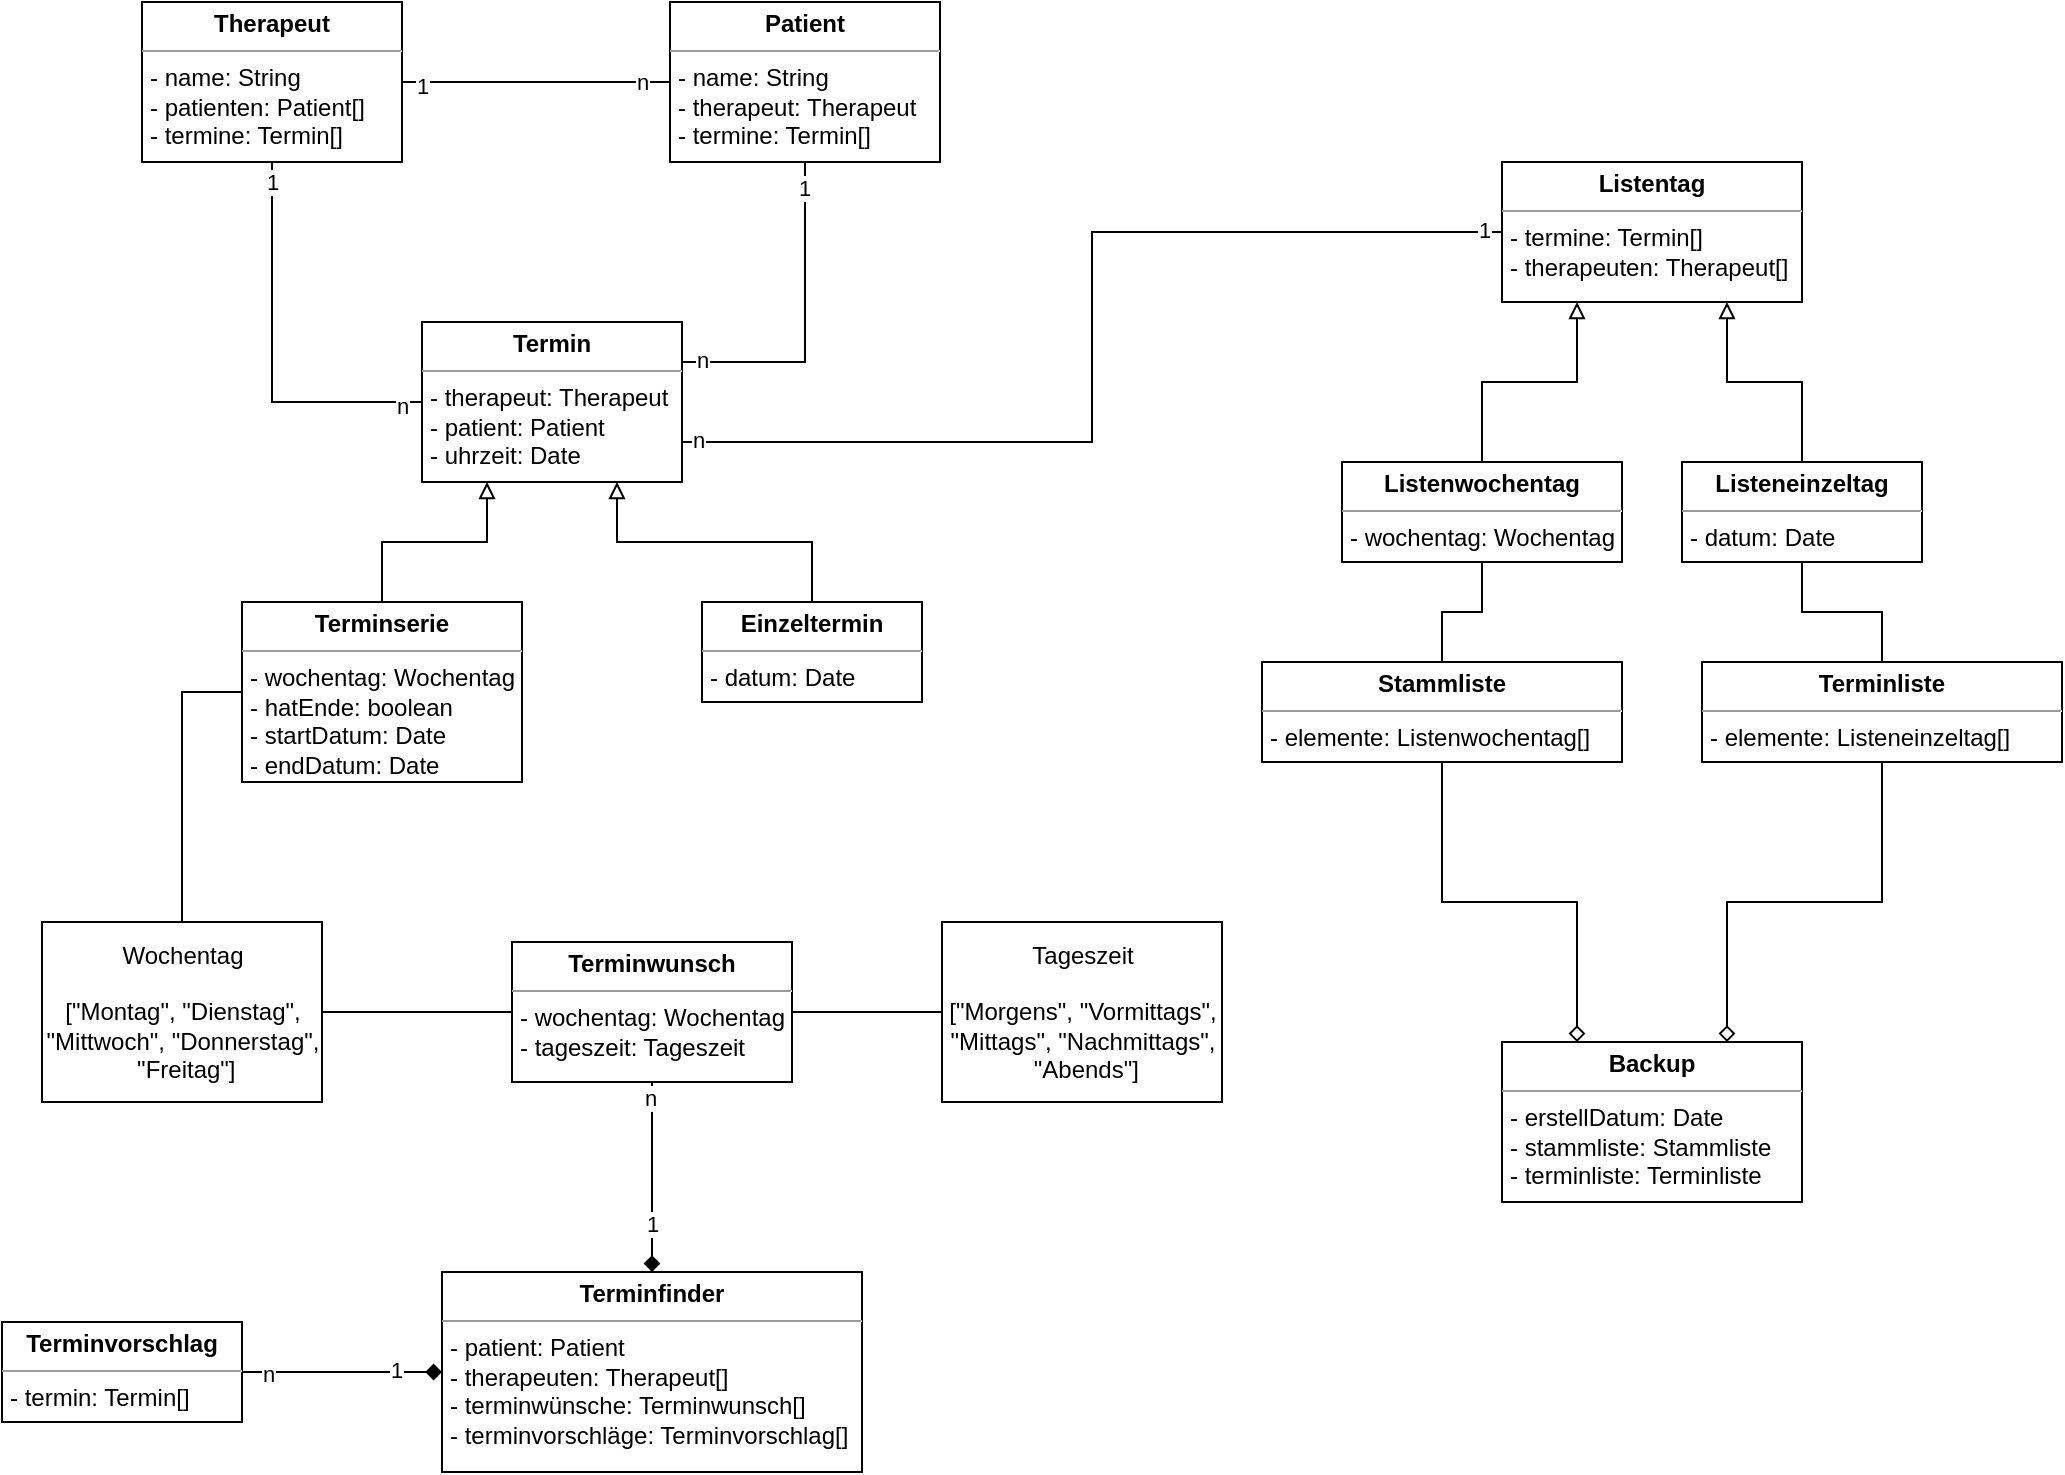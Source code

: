 <mxfile version="16.2.7" type="device"><diagram id="5_IC30oNy4ajmuIAjbog" name="Page-1"><mxGraphModel dx="1237" dy="663" grid="1" gridSize="10" guides="1" tooltips="1" connect="1" arrows="1" fold="1" page="1" pageScale="1" pageWidth="1169" pageHeight="827" math="0" shadow="0"><root><mxCell id="0"/><mxCell id="1" parent="0"/><mxCell id="iJ35UKWqu97u2thRW8kP-34" style="edgeStyle=orthogonalEdgeStyle;rounded=0;orthogonalLoop=1;jettySize=auto;html=1;exitX=1;exitY=0.5;exitDx=0;exitDy=0;entryX=0;entryY=0.5;entryDx=0;entryDy=0;endArrow=none;endFill=0;" edge="1" parent="1" source="iJ35UKWqu97u2thRW8kP-9" target="iJ35UKWqu97u2thRW8kP-33"><mxGeometry relative="1" as="geometry"/></mxCell><mxCell id="iJ35UKWqu97u2thRW8kP-9" value="Wochentag&lt;br&gt;&lt;br&gt;[&quot;Montag&quot;, &quot;Dienstag&quot;, &lt;br&gt;&quot;Mittwoch&quot;, &quot;Donnerstag&quot;,&lt;br&gt;&amp;nbsp;&quot;Freitag&quot;]" style="html=1;align=center;verticalAlign=middle;rounded=0;absoluteArcSize=1;arcSize=10;dashed=0;" vertex="1" parent="1"><mxGeometry x="30" y="470" width="140" height="90" as="geometry"/></mxCell><mxCell id="iJ35UKWqu97u2thRW8kP-21" style="edgeStyle=orthogonalEdgeStyle;rounded=0;orthogonalLoop=1;jettySize=auto;html=1;exitX=1;exitY=0.25;exitDx=0;exitDy=0;entryX=0.5;entryY=1;entryDx=0;entryDy=0;endArrow=none;endFill=0;" edge="1" parent="1" source="iJ35UKWqu97u2thRW8kP-11" target="iJ35UKWqu97u2thRW8kP-12"><mxGeometry relative="1" as="geometry"/></mxCell><mxCell id="iJ35UKWqu97u2thRW8kP-24" value="n" style="edgeLabel;html=1;align=center;verticalAlign=middle;resizable=0;points=[];" vertex="1" connectable="0" parent="iJ35UKWqu97u2thRW8kP-21"><mxGeometry x="-0.882" y="1" relative="1" as="geometry"><mxPoint as="offset"/></mxGeometry></mxCell><mxCell id="iJ35UKWqu97u2thRW8kP-25" value="1" style="edgeLabel;html=1;align=center;verticalAlign=middle;resizable=0;points=[];" vertex="1" connectable="0" parent="iJ35UKWqu97u2thRW8kP-21"><mxGeometry x="0.84" y="1" relative="1" as="geometry"><mxPoint as="offset"/></mxGeometry></mxCell><mxCell id="iJ35UKWqu97u2thRW8kP-30" style="edgeStyle=orthogonalEdgeStyle;rounded=0;orthogonalLoop=1;jettySize=auto;html=1;exitX=0.25;exitY=1;exitDx=0;exitDy=0;entryX=0.5;entryY=0;entryDx=0;entryDy=0;endArrow=none;endFill=0;startArrow=block;startFill=0;" edge="1" parent="1" source="iJ35UKWqu97u2thRW8kP-11" target="iJ35UKWqu97u2thRW8kP-27"><mxGeometry relative="1" as="geometry"/></mxCell><mxCell id="iJ35UKWqu97u2thRW8kP-31" style="edgeStyle=orthogonalEdgeStyle;rounded=0;orthogonalLoop=1;jettySize=auto;html=1;exitX=0.75;exitY=1;exitDx=0;exitDy=0;entryX=0.5;entryY=0;entryDx=0;entryDy=0;endArrow=none;endFill=0;startArrow=block;startFill=0;" edge="1" parent="1" source="iJ35UKWqu97u2thRW8kP-11" target="iJ35UKWqu97u2thRW8kP-26"><mxGeometry relative="1" as="geometry"/></mxCell><mxCell id="iJ35UKWqu97u2thRW8kP-57" style="edgeStyle=orthogonalEdgeStyle;rounded=0;orthogonalLoop=1;jettySize=auto;html=1;exitX=1;exitY=0.75;exitDx=0;exitDy=0;startArrow=none;startFill=0;endArrow=none;endFill=0;entryX=0;entryY=0.5;entryDx=0;entryDy=0;" edge="1" parent="1" source="iJ35UKWqu97u2thRW8kP-11" target="iJ35UKWqu97u2thRW8kP-45"><mxGeometry relative="1" as="geometry"><mxPoint x="570" y="190" as="targetPoint"/></mxGeometry></mxCell><mxCell id="iJ35UKWqu97u2thRW8kP-58" value="1" style="edgeLabel;html=1;align=center;verticalAlign=middle;resizable=0;points=[];" vertex="1" connectable="0" parent="iJ35UKWqu97u2thRW8kP-57"><mxGeometry x="0.964" y="1" relative="1" as="geometry"><mxPoint as="offset"/></mxGeometry></mxCell><mxCell id="iJ35UKWqu97u2thRW8kP-59" value="n" style="edgeLabel;html=1;align=center;verticalAlign=middle;resizable=0;points=[];" vertex="1" connectable="0" parent="iJ35UKWqu97u2thRW8kP-57"><mxGeometry x="-0.968" y="1" relative="1" as="geometry"><mxPoint as="offset"/></mxGeometry></mxCell><mxCell id="iJ35UKWqu97u2thRW8kP-11" value="&lt;p style=&quot;margin: 0px ; margin-top: 4px ; text-align: center&quot;&gt;&lt;b&gt;Termin&lt;/b&gt;&lt;/p&gt;&lt;hr size=&quot;1&quot;&gt;&lt;p style=&quot;margin: 0px ; margin-left: 4px&quot;&gt;- therapeut: Therapeut&lt;/p&gt;&lt;p style=&quot;margin: 0px ; margin-left: 4px&quot;&gt;- patient: Patient&lt;/p&gt;&lt;p style=&quot;margin: 0px ; margin-left: 4px&quot;&gt;- uhrzeit: Date&lt;/p&gt;&lt;p style=&quot;margin: 0px ; margin-left: 4px&quot;&gt;&lt;br&gt;&lt;/p&gt;" style="verticalAlign=top;align=left;overflow=fill;fontSize=12;fontFamily=Helvetica;html=1;" vertex="1" parent="1"><mxGeometry x="220" y="170" width="130" height="80" as="geometry"/></mxCell><mxCell id="iJ35UKWqu97u2thRW8kP-12" value="&lt;p style=&quot;margin: 0px ; margin-top: 4px ; text-align: center&quot;&gt;&lt;b&gt;Patient&lt;/b&gt;&lt;/p&gt;&lt;hr size=&quot;1&quot;&gt;&lt;p style=&quot;margin: 0px ; margin-left: 4px&quot;&gt;- name: String&lt;/p&gt;&lt;p style=&quot;margin: 0px ; margin-left: 4px&quot;&gt;- therapeut: Therapeut&lt;/p&gt;&lt;p style=&quot;margin: 0px ; margin-left: 4px&quot;&gt;- termine: Termin[]&lt;/p&gt;&lt;p style=&quot;margin: 0px ; margin-left: 4px&quot;&gt;&lt;br&gt;&lt;/p&gt;" style="verticalAlign=top;align=left;overflow=fill;fontSize=12;fontFamily=Helvetica;html=1;" vertex="1" parent="1"><mxGeometry x="344" y="10" width="135" height="80" as="geometry"/></mxCell><mxCell id="iJ35UKWqu97u2thRW8kP-15" value="" style="edgeStyle=orthogonalEdgeStyle;rounded=0;orthogonalLoop=1;jettySize=auto;html=1;entryX=0;entryY=0.5;entryDx=0;entryDy=0;endArrow=none;endFill=0;" edge="1" parent="1" source="iJ35UKWqu97u2thRW8kP-13" target="iJ35UKWqu97u2thRW8kP-12"><mxGeometry relative="1" as="geometry"><mxPoint x="260" y="100" as="targetPoint"/></mxGeometry></mxCell><mxCell id="iJ35UKWqu97u2thRW8kP-18" value="n" style="edgeLabel;html=1;align=center;verticalAlign=middle;resizable=0;points=[];" vertex="1" connectable="0" parent="iJ35UKWqu97u2thRW8kP-15"><mxGeometry x="0.789" relative="1" as="geometry"><mxPoint as="offset"/></mxGeometry></mxCell><mxCell id="iJ35UKWqu97u2thRW8kP-19" value="1" style="edgeLabel;html=1;align=center;verticalAlign=middle;resizable=0;points=[];" vertex="1" connectable="0" parent="iJ35UKWqu97u2thRW8kP-15"><mxGeometry x="-0.856" y="-2" relative="1" as="geometry"><mxPoint as="offset"/></mxGeometry></mxCell><mxCell id="iJ35UKWqu97u2thRW8kP-20" style="edgeStyle=orthogonalEdgeStyle;rounded=0;orthogonalLoop=1;jettySize=auto;html=1;exitX=0.5;exitY=1;exitDx=0;exitDy=0;entryX=0;entryY=0.5;entryDx=0;entryDy=0;endArrow=none;endFill=0;" edge="1" parent="1" source="iJ35UKWqu97u2thRW8kP-13" target="iJ35UKWqu97u2thRW8kP-11"><mxGeometry relative="1" as="geometry"/></mxCell><mxCell id="iJ35UKWqu97u2thRW8kP-28" value="1" style="edgeLabel;html=1;align=center;verticalAlign=middle;resizable=0;points=[];" vertex="1" connectable="0" parent="iJ35UKWqu97u2thRW8kP-20"><mxGeometry x="-0.903" relative="1" as="geometry"><mxPoint as="offset"/></mxGeometry></mxCell><mxCell id="iJ35UKWqu97u2thRW8kP-29" value="n" style="edgeLabel;html=1;align=center;verticalAlign=middle;resizable=0;points=[];" vertex="1" connectable="0" parent="iJ35UKWqu97u2thRW8kP-20"><mxGeometry x="0.896" y="-2" relative="1" as="geometry"><mxPoint as="offset"/></mxGeometry></mxCell><mxCell id="iJ35UKWqu97u2thRW8kP-13" value="&lt;p style=&quot;margin: 0px ; margin-top: 4px ; text-align: center&quot;&gt;&lt;b&gt;Therapeut&lt;/b&gt;&lt;/p&gt;&lt;hr size=&quot;1&quot;&gt;&lt;p style=&quot;margin: 0px ; margin-left: 4px&quot;&gt;- name: String&lt;/p&gt;&lt;p style=&quot;margin: 0px ; margin-left: 4px&quot;&gt;- patienten: Patient[]&lt;/p&gt;&lt;p style=&quot;margin: 0px ; margin-left: 4px&quot;&gt;- termine: Termin[]&lt;/p&gt;&lt;p style=&quot;margin: 0px ; margin-left: 4px&quot;&gt;&lt;br&gt;&lt;/p&gt;" style="verticalAlign=top;align=left;overflow=fill;fontSize=12;fontFamily=Helvetica;html=1;" vertex="1" parent="1"><mxGeometry x="80" y="10" width="130" height="80" as="geometry"/></mxCell><mxCell id="iJ35UKWqu97u2thRW8kP-26" value="&lt;p style=&quot;margin: 0px ; margin-top: 4px ; text-align: center&quot;&gt;&lt;b&gt;Einzeltermin&lt;/b&gt;&lt;/p&gt;&lt;hr size=&quot;1&quot;&gt;&lt;p style=&quot;margin: 0px ; margin-left: 4px&quot;&gt;&lt;span&gt;- datum: Date&lt;/span&gt;&lt;br&gt;&lt;/p&gt;&lt;p style=&quot;margin: 0px ; margin-left: 4px&quot;&gt;&lt;br&gt;&lt;/p&gt;" style="verticalAlign=top;align=left;overflow=fill;fontSize=12;fontFamily=Helvetica;html=1;" vertex="1" parent="1"><mxGeometry x="360" y="310" width="110" height="50" as="geometry"/></mxCell><mxCell id="iJ35UKWqu97u2thRW8kP-32" style="edgeStyle=orthogonalEdgeStyle;rounded=0;orthogonalLoop=1;jettySize=auto;html=1;exitX=0;exitY=0.5;exitDx=0;exitDy=0;entryX=0.5;entryY=0;entryDx=0;entryDy=0;endArrow=none;endFill=0;" edge="1" parent="1" source="iJ35UKWqu97u2thRW8kP-27" target="iJ35UKWqu97u2thRW8kP-9"><mxGeometry relative="1" as="geometry"/></mxCell><mxCell id="iJ35UKWqu97u2thRW8kP-27" value="&lt;p style=&quot;margin: 0px ; margin-top: 4px ; text-align: center&quot;&gt;&lt;b&gt;Terminserie&lt;/b&gt;&lt;/p&gt;&lt;hr size=&quot;1&quot;&gt;&lt;p style=&quot;margin: 0px ; margin-left: 4px&quot;&gt;&lt;span&gt;- wochentag: Wochentag&lt;/span&gt;&lt;br&gt;&lt;/p&gt;&lt;p style=&quot;margin: 0px ; margin-left: 4px&quot;&gt;&lt;span&gt;- hatEnde: boolean&lt;/span&gt;&lt;/p&gt;&lt;p style=&quot;margin: 0px ; margin-left: 4px&quot;&gt;&lt;span&gt;- startDatum: Date&lt;/span&gt;&lt;/p&gt;&lt;p style=&quot;margin: 0px ; margin-left: 4px&quot;&gt;&lt;span&gt;- endDatum: Date&lt;/span&gt;&lt;/p&gt;&lt;p style=&quot;margin: 0px ; margin-left: 4px&quot;&gt;&lt;br&gt;&lt;/p&gt;" style="verticalAlign=top;align=left;overflow=fill;fontSize=12;fontFamily=Helvetica;html=1;" vertex="1" parent="1"><mxGeometry x="130" y="310" width="140" height="90" as="geometry"/></mxCell><mxCell id="iJ35UKWqu97u2thRW8kP-36" style="edgeStyle=orthogonalEdgeStyle;rounded=0;orthogonalLoop=1;jettySize=auto;html=1;exitX=1;exitY=0.5;exitDx=0;exitDy=0;entryX=0;entryY=0.5;entryDx=0;entryDy=0;startArrow=none;startFill=0;endArrow=none;endFill=0;" edge="1" parent="1" source="iJ35UKWqu97u2thRW8kP-33" target="iJ35UKWqu97u2thRW8kP-35"><mxGeometry relative="1" as="geometry"/></mxCell><mxCell id="iJ35UKWqu97u2thRW8kP-42" style="edgeStyle=orthogonalEdgeStyle;rounded=0;orthogonalLoop=1;jettySize=auto;html=1;exitX=0.5;exitY=1;exitDx=0;exitDy=0;entryX=0.5;entryY=0;entryDx=0;entryDy=0;startArrow=none;startFill=0;endArrow=diamond;endFill=1;" edge="1" parent="1" source="iJ35UKWqu97u2thRW8kP-33" target="iJ35UKWqu97u2thRW8kP-37"><mxGeometry relative="1" as="geometry"/></mxCell><mxCell id="iJ35UKWqu97u2thRW8kP-43" value="1" style="edgeLabel;html=1;align=center;verticalAlign=middle;resizable=0;points=[];" vertex="1" connectable="0" parent="iJ35UKWqu97u2thRW8kP-42"><mxGeometry x="0.839" relative="1" as="geometry"><mxPoint y="-17" as="offset"/></mxGeometry></mxCell><mxCell id="iJ35UKWqu97u2thRW8kP-44" value="n" style="edgeLabel;html=1;align=center;verticalAlign=middle;resizable=0;points=[];" vertex="1" connectable="0" parent="iJ35UKWqu97u2thRW8kP-42"><mxGeometry x="-0.839" y="-1" relative="1" as="geometry"><mxPoint as="offset"/></mxGeometry></mxCell><mxCell id="iJ35UKWqu97u2thRW8kP-33" value="&lt;p style=&quot;margin: 0px ; margin-top: 4px ; text-align: center&quot;&gt;&lt;b&gt;Terminwunsch&lt;/b&gt;&lt;/p&gt;&lt;hr size=&quot;1&quot;&gt;&lt;p style=&quot;margin: 0px ; margin-left: 4px&quot;&gt;&lt;span&gt;- wochentag: Wochentag&lt;/span&gt;&lt;br&gt;&lt;/p&gt;&lt;p style=&quot;margin: 0px ; margin-left: 4px&quot;&gt;&lt;span&gt;- tageszeit: Tageszeit&lt;/span&gt;&lt;/p&gt;&lt;p style=&quot;margin: 0px ; margin-left: 4px&quot;&gt;&lt;br&gt;&lt;/p&gt;" style="verticalAlign=top;align=left;overflow=fill;fontSize=12;fontFamily=Helvetica;html=1;" vertex="1" parent="1"><mxGeometry x="265" y="480" width="140" height="70" as="geometry"/></mxCell><mxCell id="iJ35UKWqu97u2thRW8kP-35" value="Tageszeit&lt;br&gt;&lt;br&gt;[&quot;Morgens&quot;, &quot;Vormittags&quot;, &lt;br&gt;&quot;Mittags&quot;, &quot;Nachmittags&quot;,&lt;br&gt;&amp;nbsp;&quot;Abends&quot;]" style="html=1;align=center;verticalAlign=middle;rounded=0;absoluteArcSize=1;arcSize=10;dashed=0;" vertex="1" parent="1"><mxGeometry x="480" y="470" width="140" height="90" as="geometry"/></mxCell><mxCell id="iJ35UKWqu97u2thRW8kP-37" value="&lt;p style=&quot;margin: 0px ; margin-top: 4px ; text-align: center&quot;&gt;&lt;b&gt;Terminfinder&lt;/b&gt;&lt;/p&gt;&lt;hr size=&quot;1&quot;&gt;&lt;p style=&quot;margin: 0px ; margin-left: 4px&quot;&gt;&lt;span&gt;- patient: Patient&lt;/span&gt;&lt;/p&gt;&lt;p style=&quot;margin: 0px ; margin-left: 4px&quot;&gt;&lt;span&gt;- therapeuten: Therapeut[]&lt;/span&gt;&lt;/p&gt;&lt;p style=&quot;margin: 0px ; margin-left: 4px&quot;&gt;&lt;span&gt;- terminwünsche: Terminwunsch[]&lt;/span&gt;&lt;/p&gt;&lt;p style=&quot;margin: 0px ; margin-left: 4px&quot;&gt;&lt;span&gt;- terminvorschläge: Terminvorschlag[]&lt;/span&gt;&lt;/p&gt;&lt;p style=&quot;margin: 0px ; margin-left: 4px&quot;&gt;&lt;br&gt;&lt;/p&gt;" style="verticalAlign=top;align=left;overflow=fill;fontSize=12;fontFamily=Helvetica;html=1;" vertex="1" parent="1"><mxGeometry x="230" y="645" width="210" height="100" as="geometry"/></mxCell><mxCell id="iJ35UKWqu97u2thRW8kP-39" style="edgeStyle=orthogonalEdgeStyle;rounded=0;orthogonalLoop=1;jettySize=auto;html=1;exitX=1;exitY=0.5;exitDx=0;exitDy=0;entryX=0;entryY=0.5;entryDx=0;entryDy=0;startArrow=none;startFill=0;endArrow=diamond;endFill=1;" edge="1" parent="1" source="iJ35UKWqu97u2thRW8kP-38" target="iJ35UKWqu97u2thRW8kP-37"><mxGeometry relative="1" as="geometry"/></mxCell><mxCell id="iJ35UKWqu97u2thRW8kP-40" value="1" style="edgeLabel;html=1;align=center;verticalAlign=middle;resizable=0;points=[];" vertex="1" connectable="0" parent="iJ35UKWqu97u2thRW8kP-39"><mxGeometry x="0.8" y="1" relative="1" as="geometry"><mxPoint x="-13" as="offset"/></mxGeometry></mxCell><mxCell id="iJ35UKWqu97u2thRW8kP-41" value="n" style="edgeLabel;html=1;align=center;verticalAlign=middle;resizable=0;points=[];" vertex="1" connectable="0" parent="iJ35UKWqu97u2thRW8kP-39"><mxGeometry x="-0.783" y="-1" relative="1" as="geometry"><mxPoint x="2" as="offset"/></mxGeometry></mxCell><mxCell id="iJ35UKWqu97u2thRW8kP-38" value="&lt;p style=&quot;margin: 0px ; margin-top: 4px ; text-align: center&quot;&gt;&lt;b&gt;Terminvorschlag&lt;/b&gt;&lt;/p&gt;&lt;hr size=&quot;1&quot;&gt;&lt;p style=&quot;margin: 0px ; margin-left: 4px&quot;&gt;&lt;span&gt;- termin: Termin[]&lt;/span&gt;&lt;/p&gt;&lt;p style=&quot;margin: 0px ; margin-left: 4px&quot;&gt;&lt;br&gt;&lt;/p&gt;" style="verticalAlign=top;align=left;overflow=fill;fontSize=12;fontFamily=Helvetica;html=1;" vertex="1" parent="1"><mxGeometry x="10" y="670" width="120" height="50" as="geometry"/></mxCell><mxCell id="iJ35UKWqu97u2thRW8kP-49" style="edgeStyle=orthogonalEdgeStyle;rounded=0;orthogonalLoop=1;jettySize=auto;html=1;exitX=0.75;exitY=1;exitDx=0;exitDy=0;entryX=0.5;entryY=0;entryDx=0;entryDy=0;startArrow=block;startFill=0;endArrow=none;endFill=0;" edge="1" parent="1" source="iJ35UKWqu97u2thRW8kP-45" target="iJ35UKWqu97u2thRW8kP-47"><mxGeometry relative="1" as="geometry"/></mxCell><mxCell id="iJ35UKWqu97u2thRW8kP-50" style="edgeStyle=orthogonalEdgeStyle;rounded=0;orthogonalLoop=1;jettySize=auto;html=1;exitX=0.25;exitY=1;exitDx=0;exitDy=0;entryX=0.5;entryY=0;entryDx=0;entryDy=0;startArrow=block;startFill=0;endArrow=none;endFill=0;" edge="1" parent="1" source="iJ35UKWqu97u2thRW8kP-45" target="iJ35UKWqu97u2thRW8kP-46"><mxGeometry relative="1" as="geometry"/></mxCell><mxCell id="iJ35UKWqu97u2thRW8kP-45" value="&lt;p style=&quot;margin: 0px ; margin-top: 4px ; text-align: center&quot;&gt;&lt;b&gt;Listentag&lt;/b&gt;&lt;/p&gt;&lt;hr size=&quot;1&quot;&gt;&lt;p style=&quot;margin: 0px ; margin-left: 4px&quot;&gt;&lt;span&gt;- termine: Termin[]&lt;/span&gt;&lt;br&gt;&lt;/p&gt;&lt;p style=&quot;margin: 0px ; margin-left: 4px&quot;&gt;&lt;span&gt;- therapeuten: Therapeut[]&lt;/span&gt;&lt;/p&gt;&lt;p style=&quot;margin: 0px ; margin-left: 4px&quot;&gt;&lt;br&gt;&lt;/p&gt;" style="verticalAlign=top;align=left;overflow=fill;fontSize=12;fontFamily=Helvetica;html=1;" vertex="1" parent="1"><mxGeometry x="760" y="90" width="150" height="70" as="geometry"/></mxCell><mxCell id="iJ35UKWqu97u2thRW8kP-55" style="edgeStyle=orthogonalEdgeStyle;rounded=0;orthogonalLoop=1;jettySize=auto;html=1;exitX=0.5;exitY=1;exitDx=0;exitDy=0;entryX=0.5;entryY=0;entryDx=0;entryDy=0;startArrow=none;startFill=0;endArrow=none;endFill=0;" edge="1" parent="1" source="iJ35UKWqu97u2thRW8kP-46" target="iJ35UKWqu97u2thRW8kP-51"><mxGeometry relative="1" as="geometry"/></mxCell><mxCell id="iJ35UKWqu97u2thRW8kP-46" value="&lt;p style=&quot;margin: 0px ; margin-top: 4px ; text-align: center&quot;&gt;&lt;b&gt;Listenwochentag&lt;/b&gt;&lt;/p&gt;&lt;hr size=&quot;1&quot;&gt;&lt;p style=&quot;margin: 0px ; margin-left: 4px&quot;&gt;&lt;span&gt;- wochentag: Wochentag&lt;/span&gt;&lt;/p&gt;&lt;p style=&quot;margin: 0px ; margin-left: 4px&quot;&gt;&lt;br&gt;&lt;/p&gt;" style="verticalAlign=top;align=left;overflow=fill;fontSize=12;fontFamily=Helvetica;html=1;" vertex="1" parent="1"><mxGeometry x="680" y="240" width="140" height="50" as="geometry"/></mxCell><mxCell id="iJ35UKWqu97u2thRW8kP-47" value="&lt;p style=&quot;margin: 0px ; margin-top: 4px ; text-align: center&quot;&gt;&lt;b&gt;Listeneinzeltag&lt;/b&gt;&lt;/p&gt;&lt;hr size=&quot;1&quot;&gt;&lt;p style=&quot;margin: 0px ; margin-left: 4px&quot;&gt;&lt;span&gt;- datum: Date&lt;/span&gt;&lt;/p&gt;&lt;p style=&quot;margin: 0px ; margin-left: 4px&quot;&gt;&lt;br&gt;&lt;/p&gt;" style="verticalAlign=top;align=left;overflow=fill;fontSize=12;fontFamily=Helvetica;html=1;" vertex="1" parent="1"><mxGeometry x="850" y="240" width="120" height="50" as="geometry"/></mxCell><mxCell id="iJ35UKWqu97u2thRW8kP-62" style="edgeStyle=orthogonalEdgeStyle;rounded=0;orthogonalLoop=1;jettySize=auto;html=1;exitX=0.5;exitY=1;exitDx=0;exitDy=0;entryX=0.25;entryY=0;entryDx=0;entryDy=0;startArrow=none;startFill=0;endArrow=diamond;endFill=0;" edge="1" parent="1" source="iJ35UKWqu97u2thRW8kP-51" target="iJ35UKWqu97u2thRW8kP-60"><mxGeometry relative="1" as="geometry"/></mxCell><mxCell id="iJ35UKWqu97u2thRW8kP-51" value="&lt;p style=&quot;margin: 0px ; margin-top: 4px ; text-align: center&quot;&gt;&lt;b&gt;Stammliste&lt;/b&gt;&lt;/p&gt;&lt;hr size=&quot;1&quot;&gt;&lt;p style=&quot;margin: 0px ; margin-left: 4px&quot;&gt;&lt;span&gt;- elemente: Listenwochentag[]&lt;/span&gt;&lt;/p&gt;&lt;p style=&quot;margin: 0px ; margin-left: 4px&quot;&gt;&lt;br&gt;&lt;/p&gt;" style="verticalAlign=top;align=left;overflow=fill;fontSize=12;fontFamily=Helvetica;html=1;" vertex="1" parent="1"><mxGeometry x="640" y="340" width="180" height="50" as="geometry"/></mxCell><mxCell id="iJ35UKWqu97u2thRW8kP-54" style="edgeStyle=orthogonalEdgeStyle;rounded=0;orthogonalLoop=1;jettySize=auto;html=1;exitX=0.5;exitY=0;exitDx=0;exitDy=0;entryX=0.5;entryY=1;entryDx=0;entryDy=0;startArrow=none;startFill=0;endArrow=none;endFill=0;" edge="1" parent="1" source="iJ35UKWqu97u2thRW8kP-53" target="iJ35UKWqu97u2thRW8kP-47"><mxGeometry relative="1" as="geometry"/></mxCell><mxCell id="iJ35UKWqu97u2thRW8kP-61" style="edgeStyle=orthogonalEdgeStyle;rounded=0;orthogonalLoop=1;jettySize=auto;html=1;exitX=0.5;exitY=1;exitDx=0;exitDy=0;entryX=0.75;entryY=0;entryDx=0;entryDy=0;startArrow=none;startFill=0;endArrow=diamond;endFill=0;" edge="1" parent="1" source="iJ35UKWqu97u2thRW8kP-53" target="iJ35UKWqu97u2thRW8kP-60"><mxGeometry relative="1" as="geometry"/></mxCell><mxCell id="iJ35UKWqu97u2thRW8kP-53" value="&lt;p style=&quot;margin: 0px ; margin-top: 4px ; text-align: center&quot;&gt;&lt;b&gt;Terminliste&lt;/b&gt;&lt;/p&gt;&lt;hr size=&quot;1&quot;&gt;&lt;p style=&quot;margin: 0px ; margin-left: 4px&quot;&gt;&lt;span&gt;- elemente: Listeneinzeltag[]&lt;/span&gt;&lt;/p&gt;&lt;p style=&quot;margin: 0px ; margin-left: 4px&quot;&gt;&lt;br&gt;&lt;/p&gt;" style="verticalAlign=top;align=left;overflow=fill;fontSize=12;fontFamily=Helvetica;html=1;" vertex="1" parent="1"><mxGeometry x="860" y="340" width="180" height="50" as="geometry"/></mxCell><mxCell id="iJ35UKWqu97u2thRW8kP-60" value="&lt;p style=&quot;margin: 0px ; margin-top: 4px ; text-align: center&quot;&gt;&lt;b&gt;Backup&lt;/b&gt;&lt;/p&gt;&lt;hr size=&quot;1&quot;&gt;&lt;p style=&quot;margin: 0px ; margin-left: 4px&quot;&gt;&lt;span&gt;- erstellDatum: Date&lt;/span&gt;&lt;br&gt;&lt;/p&gt;&lt;p style=&quot;margin: 0px ; margin-left: 4px&quot;&gt;&lt;span&gt;- stammliste: Stammliste&lt;/span&gt;&lt;/p&gt;&lt;p style=&quot;margin: 0px ; margin-left: 4px&quot;&gt;&lt;span&gt;- terminliste: Terminliste&lt;/span&gt;&lt;/p&gt;&lt;p style=&quot;margin: 0px ; margin-left: 4px&quot;&gt;&lt;br&gt;&lt;/p&gt;" style="verticalAlign=top;align=left;overflow=fill;fontSize=12;fontFamily=Helvetica;html=1;" vertex="1" parent="1"><mxGeometry x="760" y="530" width="150" height="80" as="geometry"/></mxCell></root></mxGraphModel></diagram></mxfile>